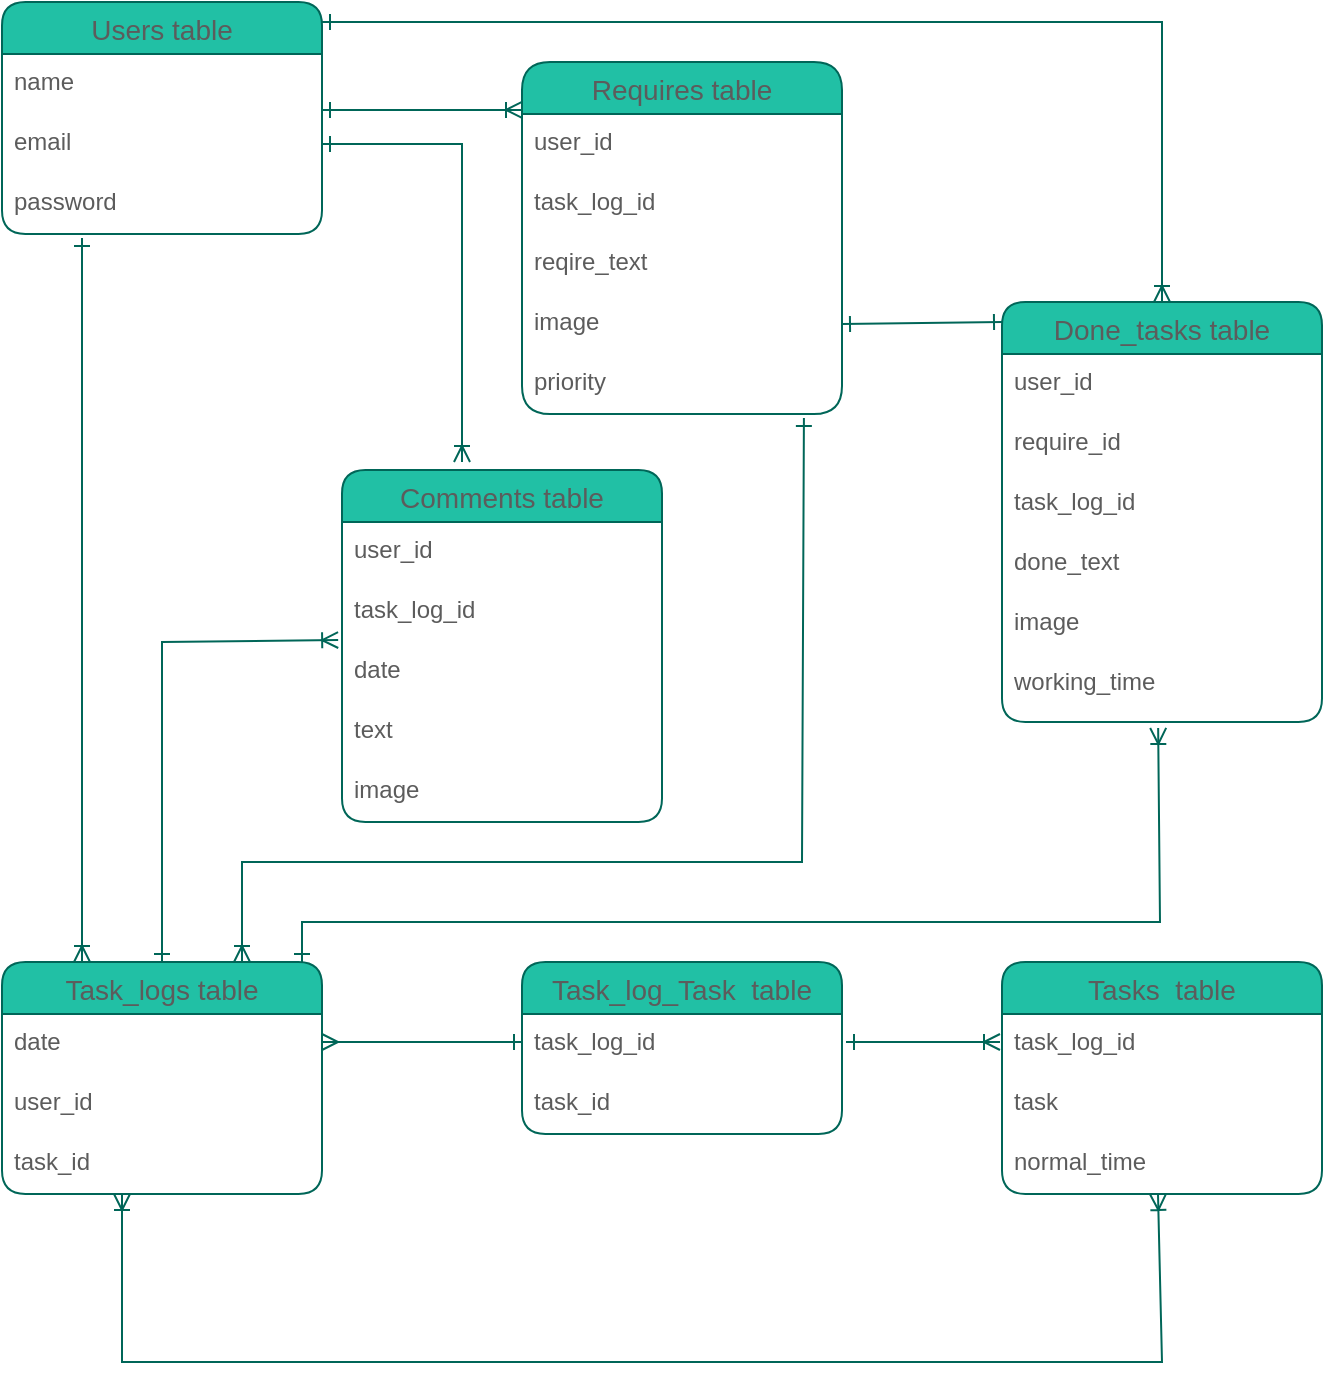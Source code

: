 <mxfile version="13.10.0" type="embed">
    <diagram id="n49sJnB_UQs6YeBMCu41" name="ページ1">
        <mxGraphModel dx="934" dy="520" grid="1" gridSize="10" guides="1" tooltips="1" connect="1" arrows="1" fold="1" page="1" pageScale="1" pageWidth="827" pageHeight="1169" math="0" shadow="0">
            <root>
                <mxCell id="0"/>
                <mxCell id="1" parent="0"/>
                <mxCell id="2" value="Users table" style="swimlane;fontStyle=0;childLayout=stackLayout;horizontal=1;startSize=26;horizontalStack=0;resizeParent=1;resizeParentMax=0;resizeLast=0;collapsible=1;marginBottom=0;align=center;fontSize=14;fillColor=#21C0A5;strokeColor=#006658;fontColor=#5C5C5C;rounded=1;" parent="1" vertex="1">
                    <mxGeometry x="20" y="40" width="160" height="116" as="geometry"/>
                </mxCell>
                <mxCell id="3" value="name" style="text;strokeColor=none;fillColor=none;spacingLeft=4;spacingRight=4;overflow=hidden;rotatable=0;points=[[0,0.5],[1,0.5]];portConstraint=eastwest;fontSize=12;fontColor=#5C5C5C;rounded=1;" parent="2" vertex="1">
                    <mxGeometry y="26" width="160" height="30" as="geometry"/>
                </mxCell>
                <mxCell id="4" value="email" style="text;strokeColor=none;fillColor=none;spacingLeft=4;spacingRight=4;overflow=hidden;rotatable=0;points=[[0,0.5],[1,0.5]];portConstraint=eastwest;fontSize=12;fontColor=#5C5C5C;rounded=1;" parent="2" vertex="1">
                    <mxGeometry y="56" width="160" height="30" as="geometry"/>
                </mxCell>
                <mxCell id="5" value="password&#10;" style="text;strokeColor=none;fillColor=none;spacingLeft=4;spacingRight=4;overflow=hidden;rotatable=0;points=[[0,0.5],[1,0.5]];portConstraint=eastwest;fontSize=12;fontColor=#5C5C5C;rounded=1;" parent="2" vertex="1">
                    <mxGeometry y="86" width="160" height="30" as="geometry"/>
                </mxCell>
                <mxCell id="19" value="Task_logs table" style="swimlane;fontStyle=0;childLayout=stackLayout;horizontal=1;startSize=26;horizontalStack=0;resizeParent=1;resizeParentMax=0;resizeLast=0;collapsible=1;marginBottom=0;align=center;fontSize=14;fillColor=#21C0A5;strokeColor=#006658;fontColor=#5C5C5C;rounded=1;" parent="1" vertex="1">
                    <mxGeometry x="20" y="520" width="160" height="116" as="geometry"/>
                </mxCell>
                <mxCell id="20" value="date" style="text;strokeColor=none;fillColor=none;spacingLeft=4;spacingRight=4;overflow=hidden;rotatable=0;points=[[0,0.5],[1,0.5]];portConstraint=eastwest;fontSize=12;fontColor=#5C5C5C;rounded=1;" parent="19" vertex="1">
                    <mxGeometry y="26" width="160" height="30" as="geometry"/>
                </mxCell>
                <mxCell id="21" value="user_id" style="text;strokeColor=none;fillColor=none;spacingLeft=4;spacingRight=4;overflow=hidden;rotatable=0;points=[[0,0.5],[1,0.5]];portConstraint=eastwest;fontSize=12;fontColor=#5C5C5C;rounded=1;" parent="19" vertex="1">
                    <mxGeometry y="56" width="160" height="30" as="geometry"/>
                </mxCell>
                <mxCell id="22" value="task_id" style="text;strokeColor=none;fillColor=none;spacingLeft=4;spacingRight=4;overflow=hidden;rotatable=0;points=[[0,0.5],[1,0.5]];portConstraint=eastwest;fontSize=12;fontColor=#5C5C5C;rounded=1;" parent="19" vertex="1">
                    <mxGeometry y="86" width="160" height="30" as="geometry"/>
                </mxCell>
                <mxCell id="23" value="Tasks  table" style="swimlane;fontStyle=0;childLayout=stackLayout;horizontal=1;startSize=26;horizontalStack=0;resizeParent=1;resizeParentMax=0;resizeLast=0;collapsible=1;marginBottom=0;align=center;fontSize=14;fillColor=#21C0A5;strokeColor=#006658;fontColor=#5C5C5C;rounded=1;" parent="1" vertex="1">
                    <mxGeometry x="520" y="520" width="160" height="116" as="geometry"/>
                </mxCell>
                <mxCell id="26" value="task_log_id" style="text;strokeColor=none;fillColor=none;spacingLeft=4;spacingRight=4;overflow=hidden;rotatable=0;points=[[0,0.5],[1,0.5]];portConstraint=eastwest;fontSize=12;fontColor=#5C5C5C;rounded=1;" parent="23" vertex="1">
                    <mxGeometry y="26" width="160" height="30" as="geometry"/>
                </mxCell>
                <mxCell id="24" value="task" style="text;strokeColor=none;fillColor=none;spacingLeft=4;spacingRight=4;overflow=hidden;rotatable=0;points=[[0,0.5],[1,0.5]];portConstraint=eastwest;fontSize=12;fontColor=#5C5C5C;rounded=1;" parent="23" vertex="1">
                    <mxGeometry y="56" width="160" height="30" as="geometry"/>
                </mxCell>
                <mxCell id="47" value="" style="edgeStyle=entityRelationEdgeStyle;fontSize=12;html=1;endArrow=ERoneToMany;startArrow=ERone;strokeColor=#006658;fillColor=#21C0A5;startFill=0;" parent="23" edge="1">
                    <mxGeometry width="100" height="100" relative="1" as="geometry">
                        <mxPoint x="-78" y="40" as="sourcePoint"/>
                        <mxPoint x="-1" y="40" as="targetPoint"/>
                    </mxGeometry>
                </mxCell>
                <mxCell id="72" value="normal_time" style="text;strokeColor=none;fillColor=none;spacingLeft=4;spacingRight=4;overflow=hidden;rotatable=0;points=[[0,0.5],[1,0.5]];portConstraint=eastwest;fontSize=12;fontColor=#5C5C5C;rounded=1;" vertex="1" parent="23">
                    <mxGeometry y="86" width="160" height="30" as="geometry"/>
                </mxCell>
                <mxCell id="28" value="Requires table" style="swimlane;fontStyle=0;childLayout=stackLayout;horizontal=1;startSize=26;horizontalStack=0;resizeParent=1;resizeParentMax=0;resizeLast=0;collapsible=1;marginBottom=0;align=center;fontSize=14;fillColor=#21C0A5;strokeColor=#006658;fontColor=#5C5C5C;rounded=1;arcSize=18;" parent="1" vertex="1">
                    <mxGeometry x="280" y="70" width="160" height="176" as="geometry"/>
                </mxCell>
                <mxCell id="32" value="user_id" style="text;strokeColor=none;fillColor=none;spacingLeft=4;spacingRight=4;overflow=hidden;rotatable=0;points=[[0,0.5],[1,0.5]];portConstraint=eastwest;fontSize=12;fontColor=#5C5C5C;rounded=1;" parent="28" vertex="1">
                    <mxGeometry y="26" width="160" height="30" as="geometry"/>
                </mxCell>
                <mxCell id="33" value="task_log_id" style="text;strokeColor=none;fillColor=none;spacingLeft=4;spacingRight=4;overflow=hidden;rotatable=0;points=[[0,0.5],[1,0.5]];portConstraint=eastwest;fontSize=12;fontColor=#5C5C5C;rounded=1;" parent="28" vertex="1">
                    <mxGeometry y="56" width="160" height="30" as="geometry"/>
                </mxCell>
                <mxCell id="29" value="reqire_text" style="text;strokeColor=none;fillColor=none;spacingLeft=4;spacingRight=4;overflow=hidden;rotatable=0;points=[[0,0.5],[1,0.5]];portConstraint=eastwest;fontSize=12;fontColor=#5C5C5C;rounded=1;" parent="28" vertex="1">
                    <mxGeometry y="86" width="160" height="30" as="geometry"/>
                </mxCell>
                <mxCell id="30" value="image" style="text;strokeColor=none;fillColor=none;spacingLeft=4;spacingRight=4;overflow=hidden;rotatable=0;points=[[0,0.5],[1,0.5]];portConstraint=eastwest;fontSize=12;fontColor=#5C5C5C;rounded=1;" parent="28" vertex="1">
                    <mxGeometry y="116" width="160" height="30" as="geometry"/>
                </mxCell>
                <mxCell id="90" value="priority" style="text;strokeColor=none;fillColor=none;spacingLeft=4;spacingRight=4;overflow=hidden;rotatable=0;points=[[0,0.5],[1,0.5]];portConstraint=eastwest;fontSize=12;fontColor=#5C5C5C;rounded=1;" vertex="1" parent="28">
                    <mxGeometry y="146" width="160" height="30" as="geometry"/>
                </mxCell>
                <mxCell id="35" value="Comments table" style="swimlane;fontStyle=0;childLayout=stackLayout;horizontal=1;startSize=26;horizontalStack=0;resizeParent=1;resizeParentMax=0;resizeLast=0;collapsible=1;marginBottom=0;align=center;fontSize=14;fillColor=#21C0A5;strokeColor=#006658;fontColor=#5C5C5C;rounded=1;" parent="1" vertex="1">
                    <mxGeometry x="190" y="274" width="160" height="176" as="geometry"/>
                </mxCell>
                <mxCell id="41" value="user_id" style="text;strokeColor=none;fillColor=none;spacingLeft=4;spacingRight=4;overflow=hidden;rotatable=0;points=[[0,0.5],[1,0.5]];portConstraint=eastwest;fontSize=12;fontColor=#5C5C5C;rounded=1;" parent="35" vertex="1">
                    <mxGeometry y="26" width="160" height="30" as="geometry"/>
                </mxCell>
                <mxCell id="40" value="task_log_id" style="text;strokeColor=none;fillColor=none;spacingLeft=4;spacingRight=4;overflow=hidden;rotatable=0;points=[[0,0.5],[1,0.5]];portConstraint=eastwest;fontSize=12;fontColor=#5C5C5C;rounded=1;" parent="35" vertex="1">
                    <mxGeometry y="56" width="160" height="30" as="geometry"/>
                </mxCell>
                <mxCell id="36" value="date" style="text;strokeColor=none;fillColor=none;spacingLeft=4;spacingRight=4;overflow=hidden;rotatable=0;points=[[0,0.5],[1,0.5]];portConstraint=eastwest;fontSize=12;fontColor=#5C5C5C;rounded=1;" parent="35" vertex="1">
                    <mxGeometry y="86" width="160" height="30" as="geometry"/>
                </mxCell>
                <mxCell id="37" value="text" style="text;strokeColor=none;fillColor=none;spacingLeft=4;spacingRight=4;overflow=hidden;rotatable=0;points=[[0,0.5],[1,0.5]];portConstraint=eastwest;fontSize=12;fontColor=#5C5C5C;rounded=1;" parent="35" vertex="1">
                    <mxGeometry y="116" width="160" height="30" as="geometry"/>
                </mxCell>
                <mxCell id="38" value="image" style="text;strokeColor=none;fillColor=none;spacingLeft=4;spacingRight=4;overflow=hidden;rotatable=0;points=[[0,0.5],[1,0.5]];portConstraint=eastwest;fontSize=12;fontColor=#5C5C5C;rounded=1;" parent="35" vertex="1">
                    <mxGeometry y="146" width="160" height="30" as="geometry"/>
                </mxCell>
                <mxCell id="42" value="Task_log_Task  table" style="swimlane;fontStyle=0;childLayout=stackLayout;horizontal=1;startSize=26;horizontalStack=0;resizeParent=1;resizeParentMax=0;resizeLast=0;collapsible=1;marginBottom=0;align=center;fontSize=14;fillColor=#21C0A5;strokeColor=#006658;fontColor=#5C5C5C;rounded=1;" parent="1" vertex="1">
                    <mxGeometry x="280" y="520" width="160" height="86" as="geometry"/>
                </mxCell>
                <mxCell id="46" value="task_log_id" style="text;strokeColor=none;fillColor=none;spacingLeft=4;spacingRight=4;overflow=hidden;rotatable=0;points=[[0,0.5],[1,0.5]];portConstraint=eastwest;fontSize=12;fontColor=#5C5C5C;rounded=1;" parent="42" vertex="1">
                    <mxGeometry y="26" width="160" height="30" as="geometry"/>
                </mxCell>
                <mxCell id="45" value="task_id" style="text;strokeColor=none;fillColor=none;spacingLeft=4;spacingRight=4;overflow=hidden;rotatable=0;points=[[0,0.5],[1,0.5]];portConstraint=eastwest;fontSize=12;fontColor=#5C5C5C;rounded=1;" parent="42" vertex="1">
                    <mxGeometry y="56" width="160" height="30" as="geometry"/>
                </mxCell>
                <mxCell id="59" value="" style="endArrow=ERoneToMany;html=1;rounded=0;strokeColor=#006658;fillColor=#21C0A5;fontColor=#5C5C5C;exitX=0.25;exitY=1.067;exitDx=0;exitDy=0;exitPerimeter=0;entryX=0.25;entryY=0;entryDx=0;entryDy=0;startArrow=ERone;startFill=0;endFill=0;" parent="1" source="5" target="19" edge="1">
                    <mxGeometry relative="1" as="geometry">
                        <mxPoint x="30" y="190" as="sourcePoint"/>
                        <mxPoint x="80" y="510" as="targetPoint"/>
                    </mxGeometry>
                </mxCell>
                <mxCell id="67" value="" style="endArrow=ERoneToMany;html=1;rounded=0;strokeColor=#006658;fillColor=#21C0A5;fontColor=none;startArrow=ERoneToMany;startFill=0;endFill=0;" parent="1" edge="1">
                    <mxGeometry relative="1" as="geometry">
                        <mxPoint x="80" y="636" as="sourcePoint"/>
                        <mxPoint x="598" y="636" as="targetPoint"/>
                        <Array as="points">
                            <mxPoint x="80" y="720"/>
                            <mxPoint x="600" y="720"/>
                        </Array>
                    </mxGeometry>
                </mxCell>
                <mxCell id="68" value="" style="endArrow=ERoneToMany;html=1;rounded=0;strokeColor=#006658;fillColor=#21C0A5;fontColor=none;startArrow=ERone;startFill=0;endFill=0;entryX=0;entryY=-0.067;entryDx=0;entryDy=0;entryPerimeter=0;" parent="1" target="32" edge="1">
                    <mxGeometry relative="1" as="geometry">
                        <mxPoint x="180" y="94" as="sourcePoint"/>
                        <mxPoint x="278" y="320" as="targetPoint"/>
                        <Array as="points"/>
                    </mxGeometry>
                </mxCell>
                <mxCell id="71" value="" style="endArrow=ERone;html=1;rounded=0;strokeColor=#006658;fillColor=#21C0A5;fontColor=none;exitX=0.75;exitY=0;exitDx=0;exitDy=0;startArrow=ERoneToMany;startFill=0;endFill=0;entryX=0.881;entryY=1.067;entryDx=0;entryDy=0;entryPerimeter=0;" edge="1" parent="1" source="19" target="90">
                    <mxGeometry relative="1" as="geometry">
                        <mxPoint x="121.44" y="230" as="sourcePoint"/>
                        <mxPoint x="430" y="470" as="targetPoint"/>
                        <Array as="points">
                            <mxPoint x="140" y="470"/>
                            <mxPoint x="420" y="470"/>
                        </Array>
                    </mxGeometry>
                </mxCell>
                <mxCell id="73" value="Done_tasks table" style="swimlane;fontStyle=0;childLayout=stackLayout;horizontal=1;startSize=26;horizontalStack=0;resizeParent=1;resizeParentMax=0;resizeLast=0;collapsible=1;marginBottom=0;align=center;fontSize=14;fillColor=#21C0A5;strokeColor=#006658;fontColor=#5C5C5C;rounded=1;" vertex="1" parent="1">
                    <mxGeometry x="520" y="190" width="160" height="210" as="geometry"/>
                </mxCell>
                <mxCell id="74" value="user_id" style="text;strokeColor=none;fillColor=none;spacingLeft=4;spacingRight=4;overflow=hidden;rotatable=0;points=[[0,0.5],[1,0.5]];portConstraint=eastwest;fontSize=12;fontColor=#5C5C5C;rounded=1;" vertex="1" parent="73">
                    <mxGeometry y="26" width="160" height="30" as="geometry"/>
                </mxCell>
                <mxCell id="75" value="require_id" style="text;strokeColor=none;fillColor=none;spacingLeft=4;spacingRight=4;overflow=hidden;rotatable=0;points=[[0,0.5],[1,0.5]];portConstraint=eastwest;fontSize=12;fontColor=#5C5C5C;rounded=1;" vertex="1" parent="73">
                    <mxGeometry y="56" width="160" height="30" as="geometry"/>
                </mxCell>
                <mxCell id="76" value="task_log_id" style="text;strokeColor=none;fillColor=none;spacingLeft=4;spacingRight=4;overflow=hidden;rotatable=0;points=[[0,0.5],[1,0.5]];portConstraint=eastwest;fontSize=12;fontColor=#5C5C5C;rounded=1;" vertex="1" parent="73">
                    <mxGeometry y="86" width="160" height="30" as="geometry"/>
                </mxCell>
                <mxCell id="91" value="done_text" style="text;strokeColor=none;fillColor=none;spacingLeft=4;spacingRight=4;overflow=hidden;rotatable=0;points=[[0,0.5],[1,0.5]];portConstraint=eastwest;fontSize=12;fontColor=#5C5C5C;rounded=1;" vertex="1" parent="73">
                    <mxGeometry y="116" width="160" height="30" as="geometry"/>
                </mxCell>
                <mxCell id="92" value="image" style="text;strokeColor=none;fillColor=none;spacingLeft=4;spacingRight=4;overflow=hidden;rotatable=0;points=[[0,0.5],[1,0.5]];portConstraint=eastwest;fontSize=12;fontColor=#5C5C5C;rounded=1;" vertex="1" parent="73">
                    <mxGeometry y="146" width="160" height="30" as="geometry"/>
                </mxCell>
                <mxCell id="77" value="working_time" style="text;strokeColor=none;fillColor=none;spacingLeft=4;spacingRight=4;overflow=hidden;rotatable=0;points=[[0,0.5],[1,0.5]];portConstraint=eastwest;fontSize=12;fontColor=#5C5C5C;rounded=1;" vertex="1" parent="73">
                    <mxGeometry y="176" width="160" height="34" as="geometry"/>
                </mxCell>
                <mxCell id="79" value="" style="endArrow=ERoneToMany;html=1;rounded=0;strokeColor=#006658;fillColor=#21C0A5;fontColor=none;startArrow=ERone;startFill=0;endFill=0;entryX=0.5;entryY=0;entryDx=0;entryDy=0;" edge="1" parent="1" target="73">
                    <mxGeometry relative="1" as="geometry">
                        <mxPoint x="180" y="50" as="sourcePoint"/>
                        <mxPoint x="298.96" y="319.0" as="targetPoint"/>
                        <Array as="points">
                            <mxPoint x="600" y="50"/>
                        </Array>
                    </mxGeometry>
                </mxCell>
                <mxCell id="81" value="" style="endArrow=ERone;html=1;rounded=0;strokeColor=#006658;fillColor=#21C0A5;fontColor=none;startArrow=ERmany;startFill=0;endFill=0;" edge="1" parent="1">
                    <mxGeometry relative="1" as="geometry">
                        <mxPoint x="180" y="560" as="sourcePoint"/>
                        <mxPoint x="280" y="560" as="targetPoint"/>
                    </mxGeometry>
                </mxCell>
                <mxCell id="82" value="" style="endArrow=ERone;html=1;rounded=0;strokeColor=#006658;fillColor=#21C0A5;fontColor=none;startArrow=ERone;startFill=0;endFill=0;exitX=1;exitY=0.5;exitDx=0;exitDy=0;" edge="1" parent="1" source="30">
                    <mxGeometry relative="1" as="geometry">
                        <mxPoint x="440" y="320" as="sourcePoint"/>
                        <mxPoint x="520" y="200" as="targetPoint"/>
                    </mxGeometry>
                </mxCell>
                <mxCell id="87" value="" style="endArrow=ERoneToMany;html=1;rounded=0;strokeColor=#006658;fillColor=#21C0A5;fontColor=none;exitX=0.75;exitY=0;exitDx=0;exitDy=0;startArrow=ERone;startFill=0;endFill=0;entryX=0.488;entryY=1.088;entryDx=0;entryDy=0;entryPerimeter=0;" edge="1" parent="1" target="77">
                    <mxGeometry relative="1" as="geometry">
                        <mxPoint x="170.0" y="520" as="sourcePoint"/>
                        <mxPoint x="599" y="430" as="targetPoint"/>
                        <Array as="points">
                            <mxPoint x="170" y="500"/>
                            <mxPoint x="599" y="500"/>
                        </Array>
                    </mxGeometry>
                </mxCell>
                <mxCell id="89" value="" style="endArrow=ERoneToMany;html=1;rounded=0;strokeColor=#006658;fillColor=#21C0A5;fontColor=none;startArrow=ERone;startFill=0;endFill=0;exitX=1;exitY=0.5;exitDx=0;exitDy=0;" edge="1" parent="1" source="4">
                    <mxGeometry relative="1" as="geometry">
                        <mxPoint x="130" y="190" as="sourcePoint"/>
                        <mxPoint x="250" y="270" as="targetPoint"/>
                        <Array as="points">
                            <mxPoint x="250" y="111"/>
                        </Array>
                    </mxGeometry>
                </mxCell>
                <mxCell id="93" value="" style="endArrow=ERoneToMany;html=1;rounded=0;strokeColor=#006658;fillColor=#21C0A5;fontColor=none;exitX=0.75;exitY=0;exitDx=0;exitDy=0;startArrow=ERone;startFill=0;endFill=0;entryX=-0.012;entryY=-0.033;entryDx=0;entryDy=0;entryPerimeter=0;" parent="1" target="36" edge="1">
                    <mxGeometry relative="1" as="geometry">
                        <mxPoint x="100" y="520" as="sourcePoint"/>
                        <mxPoint x="529" y="430" as="targetPoint"/>
                        <Array as="points">
                            <mxPoint x="100" y="500"/>
                            <mxPoint x="100" y="360"/>
                        </Array>
                    </mxGeometry>
                </mxCell>
            </root>
        </mxGraphModel>
    </diagram>
</mxfile>